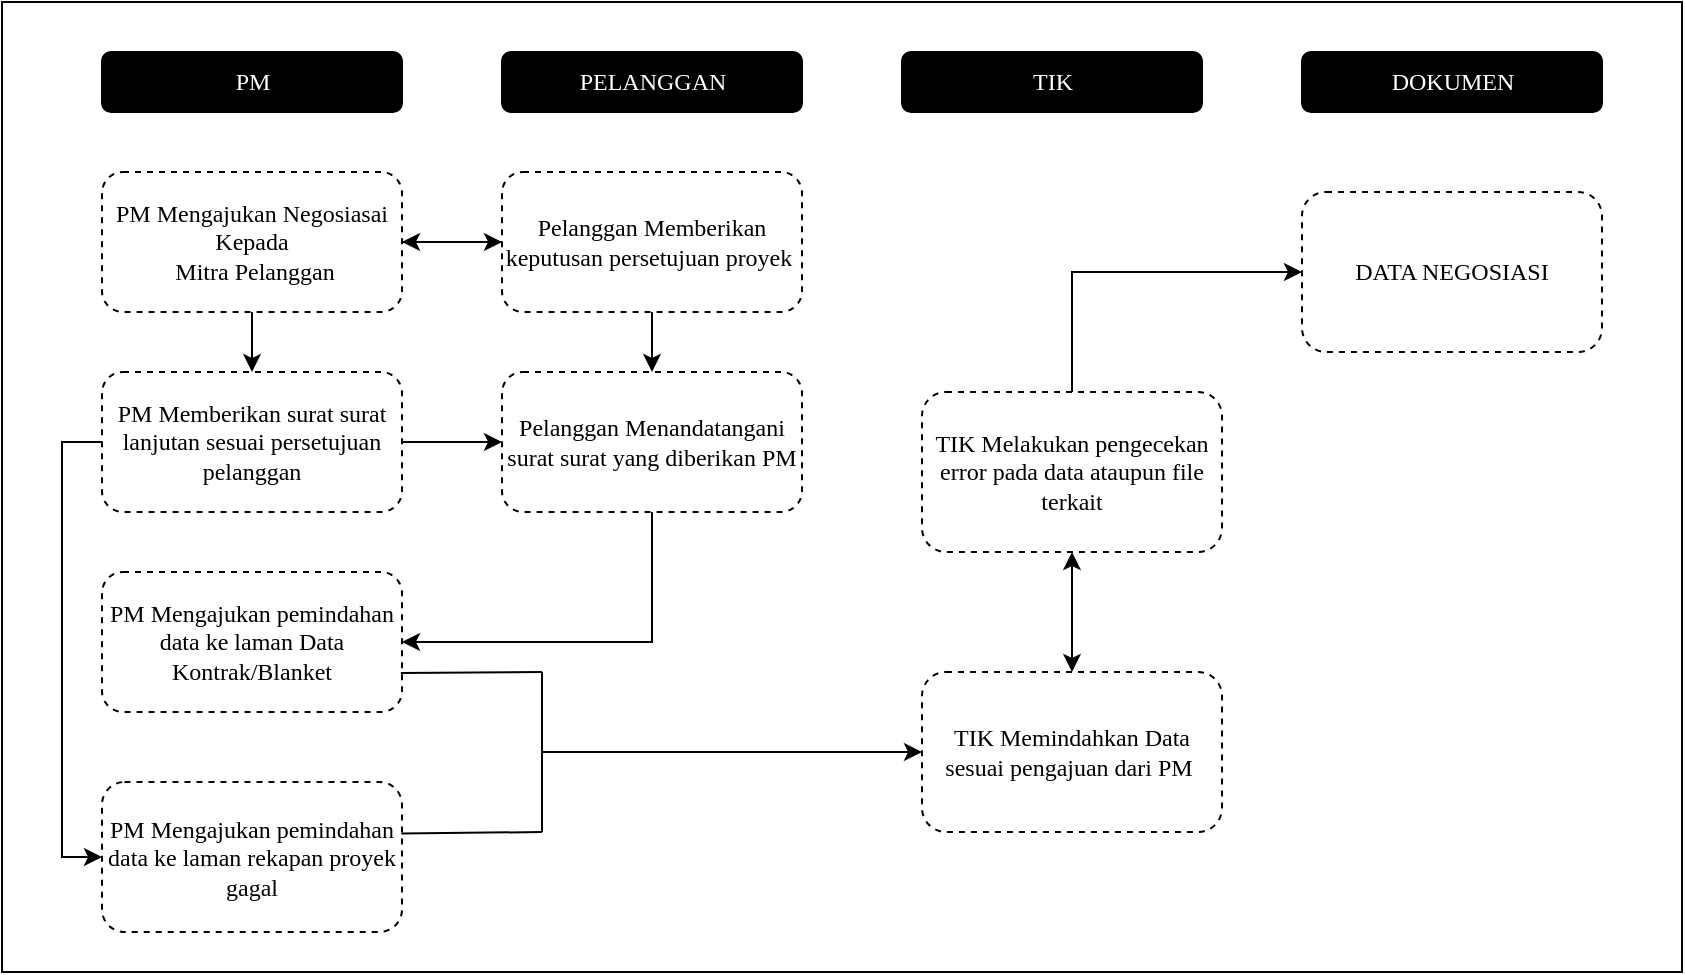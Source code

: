 <mxfile version="25.0.3">
  <diagram name="Page-1" id="smyEBhbpSwAqun1EV2dK">
    <mxGraphModel dx="1222" dy="698" grid="1" gridSize="10" guides="1" tooltips="1" connect="1" arrows="1" fold="1" page="1" pageScale="1" pageWidth="850" pageHeight="1100" math="0" shadow="0">
      <root>
        <mxCell id="0" />
        <mxCell id="1" parent="0" />
        <mxCell id="yXznZ-Mf75zoLc2iL4bE-1" value="PM" style="rounded=1;html=1;fillColor=#000000;fontColor=#ffffff;fontFamily=Verdana;" vertex="1" parent="1">
          <mxGeometry x="140" y="100" width="150" height="30" as="geometry" />
        </mxCell>
        <mxCell id="yXznZ-Mf75zoLc2iL4bE-2" value="PELANGGAN" style="rounded=1;html=1;fillColor=#000000;fontColor=#ffffff;fontFamily=Verdana;" vertex="1" parent="1">
          <mxGeometry x="340" y="100" width="150" height="30" as="geometry" />
        </mxCell>
        <mxCell id="yXznZ-Mf75zoLc2iL4bE-3" value="TIK" style="rounded=1;html=1;fillColor=#000000;fontColor=#ffffff;fontFamily=Verdana;" vertex="1" parent="1">
          <mxGeometry x="540" y="100" width="150" height="30" as="geometry" />
        </mxCell>
        <mxCell id="yXznZ-Mf75zoLc2iL4bE-4" value="" style="edgeStyle=orthogonalEdgeStyle;rounded=0;orthogonalLoop=1;jettySize=auto;html=1;" edge="1" parent="1" source="yXznZ-Mf75zoLc2iL4bE-5" target="yXznZ-Mf75zoLc2iL4bE-22">
          <mxGeometry relative="1" as="geometry" />
        </mxCell>
        <mxCell id="yXznZ-Mf75zoLc2iL4bE-33" value="" style="edgeStyle=orthogonalEdgeStyle;rounded=0;orthogonalLoop=1;jettySize=auto;html=1;" edge="1" parent="1" source="yXznZ-Mf75zoLc2iL4bE-5" target="yXznZ-Mf75zoLc2iL4bE-10">
          <mxGeometry relative="1" as="geometry" />
        </mxCell>
        <mxCell id="yXznZ-Mf75zoLc2iL4bE-5" value="PM Mengajukan Negosiasai Kepada&lt;div&gt;&amp;nbsp;Mitra Pelanggan&lt;/div&gt;" style="rounded=1;whiteSpace=wrap;html=1;fontFamily=Verdana;dashed=1;" vertex="1" parent="1">
          <mxGeometry x="140" y="160" width="150" height="70" as="geometry" />
        </mxCell>
        <mxCell id="yXznZ-Mf75zoLc2iL4bE-6" style="edgeStyle=orthogonalEdgeStyle;rounded=0;orthogonalLoop=1;jettySize=auto;html=1;exitX=0.5;exitY=1;exitDx=0;exitDy=0;" edge="1" parent="1">
          <mxGeometry relative="1" as="geometry">
            <mxPoint x="660" y="220" as="sourcePoint" />
            <mxPoint x="660" y="220" as="targetPoint" />
          </mxGeometry>
        </mxCell>
        <mxCell id="yXznZ-Mf75zoLc2iL4bE-9" value="" style="edgeStyle=orthogonalEdgeStyle;rounded=0;orthogonalLoop=1;jettySize=auto;html=1;" edge="1" parent="1" source="yXznZ-Mf75zoLc2iL4bE-10" target="yXznZ-Mf75zoLc2iL4bE-12">
          <mxGeometry relative="1" as="geometry" />
        </mxCell>
        <mxCell id="yXznZ-Mf75zoLc2iL4bE-34" value="" style="edgeStyle=orthogonalEdgeStyle;rounded=0;orthogonalLoop=1;jettySize=auto;html=1;" edge="1" parent="1" source="yXznZ-Mf75zoLc2iL4bE-10" target="yXznZ-Mf75zoLc2iL4bE-5">
          <mxGeometry relative="1" as="geometry" />
        </mxCell>
        <mxCell id="yXznZ-Mf75zoLc2iL4bE-10" value="&lt;font face=&quot;Verdana&quot;&gt;Pelanggan Memberikan keputusan persetujuan proyek&amp;nbsp;&lt;/font&gt;" style="rounded=1;whiteSpace=wrap;html=1;dashed=1;" vertex="1" parent="1">
          <mxGeometry x="340" y="160" width="150" height="70" as="geometry" />
        </mxCell>
        <mxCell id="yXznZ-Mf75zoLc2iL4bE-11" value="" style="edgeStyle=orthogonalEdgeStyle;rounded=0;orthogonalLoop=1;jettySize=auto;html=1;entryX=1;entryY=0.5;entryDx=0;entryDy=0;" edge="1" parent="1" target="yXznZ-Mf75zoLc2iL4bE-24">
          <mxGeometry relative="1" as="geometry">
            <mxPoint x="415" y="330" as="sourcePoint" />
            <mxPoint x="415" y="370" as="targetPoint" />
            <Array as="points">
              <mxPoint x="415" y="395" />
            </Array>
          </mxGeometry>
        </mxCell>
        <mxCell id="yXznZ-Mf75zoLc2iL4bE-12" value="&lt;font face=&quot;Verdana&quot;&gt;Pelanggan Menandatangani surat surat yang diberikan PM&lt;/font&gt;" style="rounded=1;whiteSpace=wrap;html=1;dashed=1;" vertex="1" parent="1">
          <mxGeometry x="340" y="260" width="150" height="70" as="geometry" />
        </mxCell>
        <mxCell id="yXznZ-Mf75zoLc2iL4bE-13" value="&lt;font face=&quot;Verdana&quot;&gt;TIK Memindahkan Data sesuai pengajuan dari PM&amp;nbsp;&lt;/font&gt;" style="rounded=1;whiteSpace=wrap;html=1;dashed=1;" vertex="1" parent="1">
          <mxGeometry x="550" y="410" width="150" height="80" as="geometry" />
        </mxCell>
        <mxCell id="yXznZ-Mf75zoLc2iL4bE-14" value="&lt;font face=&quot;Verdana&quot;&gt;DATA NEGOSIASI&lt;/font&gt;" style="rounded=1;whiteSpace=wrap;html=1;dashed=1;" vertex="1" parent="1">
          <mxGeometry x="740" y="170" width="150" height="80" as="geometry" />
        </mxCell>
        <mxCell id="yXznZ-Mf75zoLc2iL4bE-18" style="edgeStyle=orthogonalEdgeStyle;rounded=0;orthogonalLoop=1;jettySize=auto;html=1;exitX=0.5;exitY=0;exitDx=0;exitDy=0;entryX=0;entryY=0.5;entryDx=0;entryDy=0;" edge="1" parent="1" source="yXznZ-Mf75zoLc2iL4bE-19" target="yXznZ-Mf75zoLc2iL4bE-14">
          <mxGeometry relative="1" as="geometry" />
        </mxCell>
        <mxCell id="yXznZ-Mf75zoLc2iL4bE-19" value="&lt;font face=&quot;Verdana&quot;&gt;TIK Melakukan pengecekan error pada data ataupun file terkait&lt;/font&gt;" style="rounded=1;whiteSpace=wrap;html=1;dashed=1;" vertex="1" parent="1">
          <mxGeometry x="550" y="270" width="150" height="80" as="geometry" />
        </mxCell>
        <mxCell id="yXznZ-Mf75zoLc2iL4bE-20" value="" style="endArrow=classic;startArrow=classic;html=1;rounded=0;exitX=0.5;exitY=0;exitDx=0;exitDy=0;entryX=0.5;entryY=1;entryDx=0;entryDy=0;" edge="1" parent="1" source="yXznZ-Mf75zoLc2iL4bE-13" target="yXznZ-Mf75zoLc2iL4bE-19">
          <mxGeometry width="50" height="50" relative="1" as="geometry">
            <mxPoint x="420" y="460" as="sourcePoint" />
            <mxPoint x="470" y="410" as="targetPoint" />
          </mxGeometry>
        </mxCell>
        <mxCell id="yXznZ-Mf75zoLc2iL4bE-32" value="" style="edgeStyle=orthogonalEdgeStyle;rounded=0;orthogonalLoop=1;jettySize=auto;html=1;" edge="1" parent="1" source="yXznZ-Mf75zoLc2iL4bE-22" target="yXznZ-Mf75zoLc2iL4bE-12">
          <mxGeometry relative="1" as="geometry" />
        </mxCell>
        <mxCell id="yXznZ-Mf75zoLc2iL4bE-37" style="edgeStyle=orthogonalEdgeStyle;rounded=0;orthogonalLoop=1;jettySize=auto;html=1;exitX=0;exitY=0.5;exitDx=0;exitDy=0;entryX=0;entryY=0.5;entryDx=0;entryDy=0;" edge="1" parent="1" source="yXznZ-Mf75zoLc2iL4bE-22" target="yXznZ-Mf75zoLc2iL4bE-27">
          <mxGeometry relative="1" as="geometry">
            <mxPoint x="100" y="500" as="targetPoint" />
            <mxPoint x="120" y="295" as="sourcePoint" />
          </mxGeometry>
        </mxCell>
        <mxCell id="yXznZ-Mf75zoLc2iL4bE-22" value="PM Memberikan surat surat lanjutan sesuai persetujuan pelanggan" style="rounded=1;whiteSpace=wrap;html=1;fontFamily=Verdana;dashed=1;" vertex="1" parent="1">
          <mxGeometry x="140" y="260" width="150" height="70" as="geometry" />
        </mxCell>
        <mxCell id="yXznZ-Mf75zoLc2iL4bE-24" value="PM Mengajukan pemindahan data ke laman Data Kontrak/Blanket" style="rounded=1;whiteSpace=wrap;html=1;fontFamily=Verdana;dashed=1;" vertex="1" parent="1">
          <mxGeometry x="140" y="360" width="150" height="70" as="geometry" />
        </mxCell>
        <mxCell id="yXznZ-Mf75zoLc2iL4bE-27" value="PM Mengajukan pemindahan data ke laman rekapan proyek gagal" style="rounded=1;whiteSpace=wrap;html=1;fontFamily=Verdana;dashed=1;" vertex="1" parent="1">
          <mxGeometry x="140" y="465" width="150" height="75" as="geometry" />
        </mxCell>
        <mxCell id="yXznZ-Mf75zoLc2iL4bE-28" value="DOKUMEN" style="rounded=1;html=1;fillColor=#000000;fontColor=#ffffff;fontFamily=Verdana;" vertex="1" parent="1">
          <mxGeometry x="740" y="100" width="150" height="30" as="geometry" />
        </mxCell>
        <mxCell id="yXznZ-Mf75zoLc2iL4bE-38" value="" style="endArrow=none;html=1;rounded=0;exitX=0.996;exitY=0.722;exitDx=0;exitDy=0;exitPerimeter=0;" edge="1" parent="1" source="yXznZ-Mf75zoLc2iL4bE-24">
          <mxGeometry width="50" height="50" relative="1" as="geometry">
            <mxPoint x="420" y="410" as="sourcePoint" />
            <mxPoint x="360" y="410" as="targetPoint" />
          </mxGeometry>
        </mxCell>
        <mxCell id="yXznZ-Mf75zoLc2iL4bE-39" value="" style="endArrow=none;html=1;rounded=0;exitX=0.998;exitY=0.344;exitDx=0;exitDy=0;exitPerimeter=0;" edge="1" parent="1" source="yXznZ-Mf75zoLc2iL4bE-27">
          <mxGeometry width="50" height="50" relative="1" as="geometry">
            <mxPoint x="290" y="500" as="sourcePoint" />
            <mxPoint x="360" y="490" as="targetPoint" />
          </mxGeometry>
        </mxCell>
        <mxCell id="yXznZ-Mf75zoLc2iL4bE-40" value="" style="endArrow=none;html=1;rounded=0;" edge="1" parent="1">
          <mxGeometry width="50" height="50" relative="1" as="geometry">
            <mxPoint x="360" y="410" as="sourcePoint" />
            <mxPoint x="360" y="490" as="targetPoint" />
          </mxGeometry>
        </mxCell>
        <mxCell id="yXznZ-Mf75zoLc2iL4bE-41" value="" style="endArrow=classic;html=1;rounded=0;entryX=0;entryY=0.5;entryDx=0;entryDy=0;" edge="1" parent="1" target="yXznZ-Mf75zoLc2iL4bE-13">
          <mxGeometry width="50" height="50" relative="1" as="geometry">
            <mxPoint x="360" y="450" as="sourcePoint" />
            <mxPoint x="546" y="450" as="targetPoint" />
          </mxGeometry>
        </mxCell>
        <mxCell id="yXznZ-Mf75zoLc2iL4bE-42" value="" style="rounded=0;whiteSpace=wrap;html=1;fillColor=none;" vertex="1" parent="1">
          <mxGeometry x="90" y="75" width="840" height="485" as="geometry" />
        </mxCell>
      </root>
    </mxGraphModel>
  </diagram>
</mxfile>
